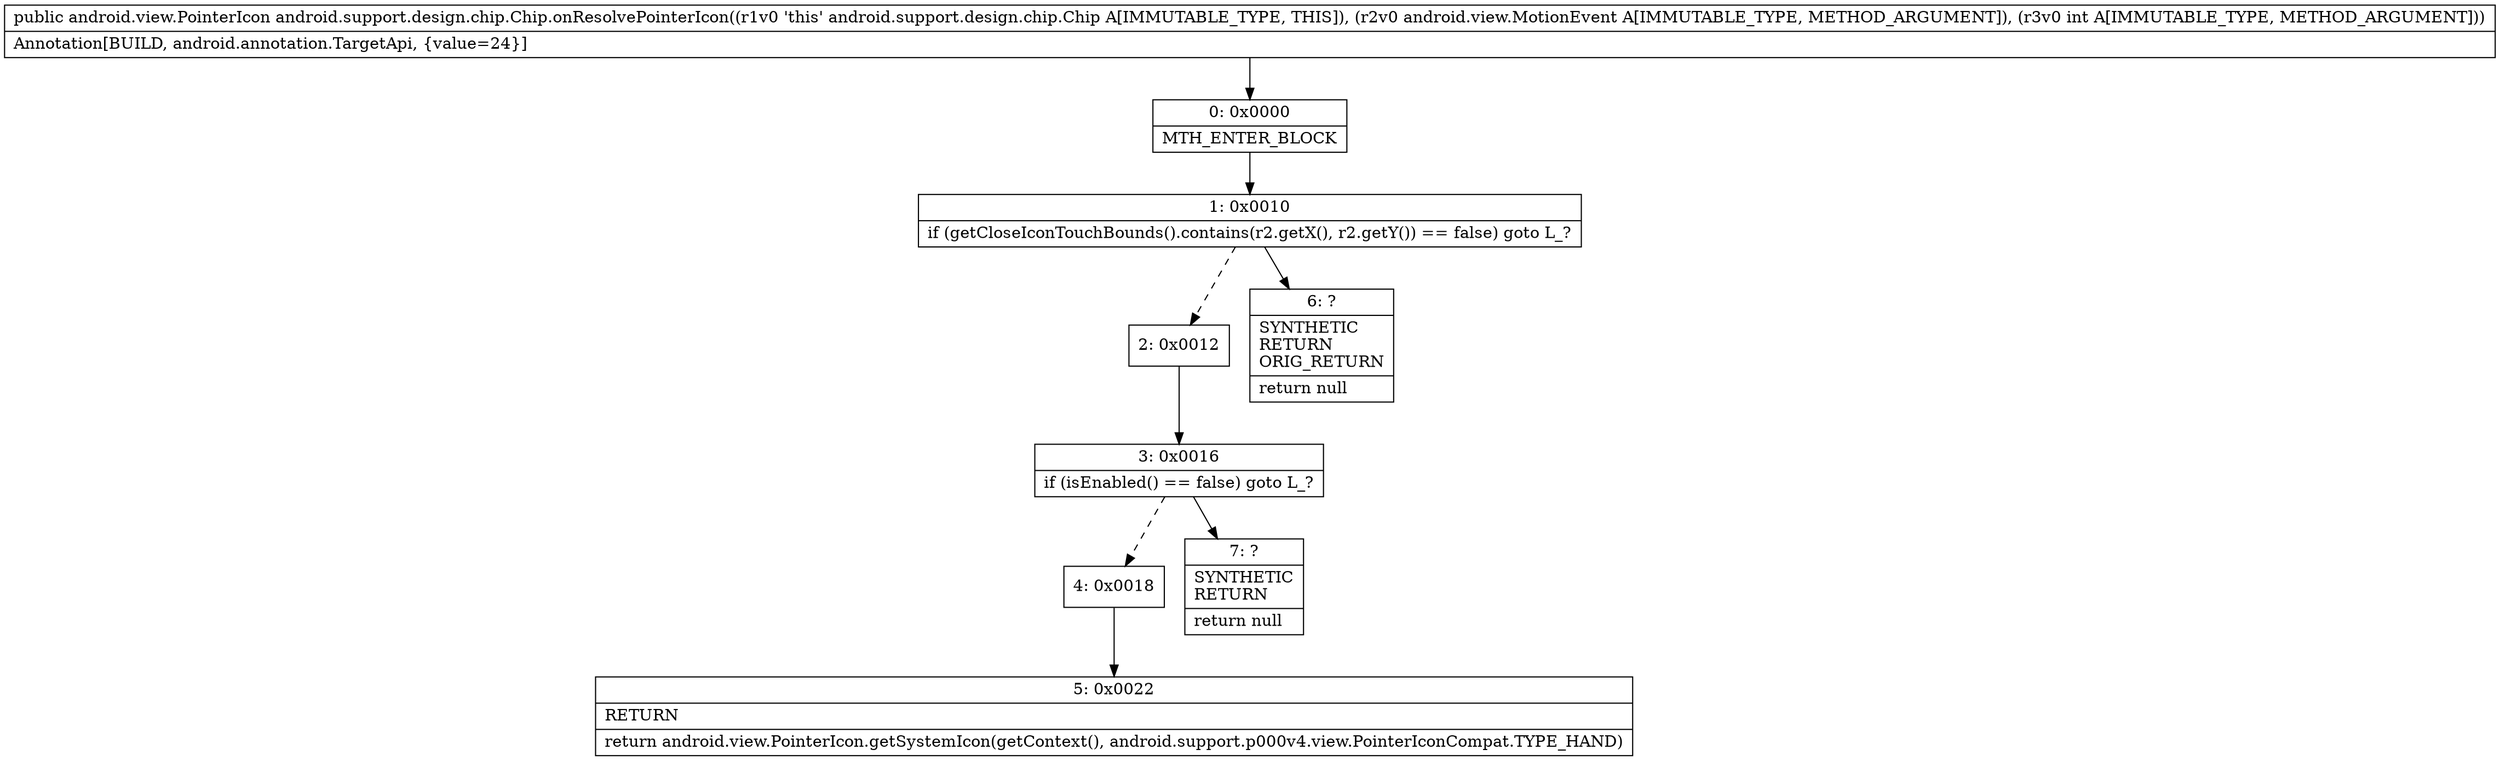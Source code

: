 digraph "CFG forandroid.support.design.chip.Chip.onResolvePointerIcon(Landroid\/view\/MotionEvent;I)Landroid\/view\/PointerIcon;" {
Node_0 [shape=record,label="{0\:\ 0x0000|MTH_ENTER_BLOCK\l}"];
Node_1 [shape=record,label="{1\:\ 0x0010|if (getCloseIconTouchBounds().contains(r2.getX(), r2.getY()) == false) goto L_?\l}"];
Node_2 [shape=record,label="{2\:\ 0x0012}"];
Node_3 [shape=record,label="{3\:\ 0x0016|if (isEnabled() == false) goto L_?\l}"];
Node_4 [shape=record,label="{4\:\ 0x0018}"];
Node_5 [shape=record,label="{5\:\ 0x0022|RETURN\l|return android.view.PointerIcon.getSystemIcon(getContext(), android.support.p000v4.view.PointerIconCompat.TYPE_HAND)\l}"];
Node_6 [shape=record,label="{6\:\ ?|SYNTHETIC\lRETURN\lORIG_RETURN\l|return null\l}"];
Node_7 [shape=record,label="{7\:\ ?|SYNTHETIC\lRETURN\l|return null\l}"];
MethodNode[shape=record,label="{public android.view.PointerIcon android.support.design.chip.Chip.onResolvePointerIcon((r1v0 'this' android.support.design.chip.Chip A[IMMUTABLE_TYPE, THIS]), (r2v0 android.view.MotionEvent A[IMMUTABLE_TYPE, METHOD_ARGUMENT]), (r3v0 int A[IMMUTABLE_TYPE, METHOD_ARGUMENT]))  | Annotation[BUILD, android.annotation.TargetApi, \{value=24\}]\l}"];
MethodNode -> Node_0;
Node_0 -> Node_1;
Node_1 -> Node_2[style=dashed];
Node_1 -> Node_6;
Node_2 -> Node_3;
Node_3 -> Node_4[style=dashed];
Node_3 -> Node_7;
Node_4 -> Node_5;
}

